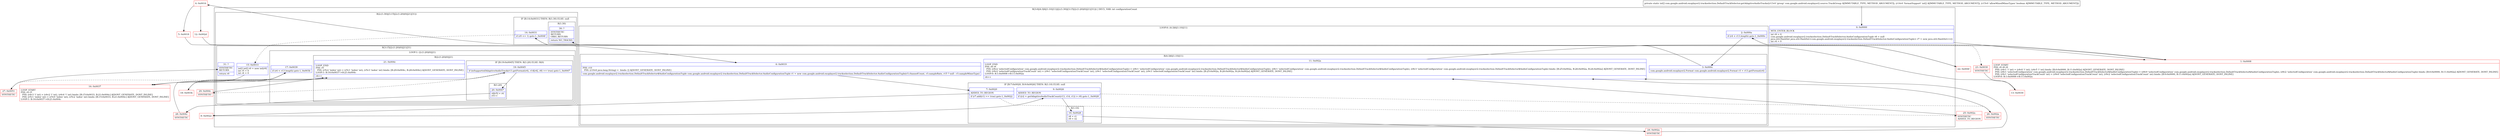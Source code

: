 digraph "CFG forcom.google.android.exoplayer2.trackselection.DefaultTrackSelector.getAdaptiveAudioTracks(Lcom\/google\/android\/exoplayer2\/source\/TrackGroup;[IZ)[I" {
subgraph cluster_Region_1240087825 {
label = "R(3:0|(4:3|6|(1:10)|11)|(2:(1:30)|(3:15|(2:(1:20)(0)|21)|31))) | DECL_VAR: int configurationCount\l";
node [shape=record,color=blue];
Node_0 [shape=record,label="{0\:\ 0x0000|MTH_ENTER_BLOCK\l|int r9 = 0\lcom.google.android.exoplayer2.trackselection.DefaultTrackSelector.AudioConfigurationTuple r8 = null\ljava.util.HashSet java.util.HashSet\<com.google.android.exoplayer2.trackselection.DefaultTrackSelector.AudioConfigurationTuple\> r7 = new java.util.HashSet\<\>()\lint r4 = 0\l}"];
subgraph cluster_LoopRegion_1177582974 {
label = "LOOP:0: (4:3|6|(1:10)|11)";
node [shape=record,color=blue];
Node_2 [shape=record,label="{2\:\ 0x000a|if (r4 \< r13.length) goto L_0x000c\l}"];
subgraph cluster_Region_1839087303 {
label = "R(4:3|6|(1:10)|11)";
node [shape=record,color=blue];
Node_3 [shape=record,label="{3\:\ 0x000c|com.google.android.exoplayer2.Format com.google.android.exoplayer2.Format r3 = r13.getFormat(r4)\l}"];
Node_6 [shape=record,label="{6\:\ 0x0019|PHI: r10 \l  PHI: (r10v6 java.lang.String) =  binds: [] A[DONT_GENERATE, DONT_INLINE]\l|com.google.android.exoplayer2.trackselection.DefaultTrackSelector$AudioConfigurationTuple com.google.android.exoplayer2.trackselection.DefaultTrackSelector.AudioConfigurationTuple r1 = new com.google.android.exoplayer2.trackselection.DefaultTrackSelector.AudioConfigurationTuple(r3.channelCount, r3.sampleRate, r15 ? null : r3.sampleMimeType)\l}"];
subgraph cluster_IfRegion_2113193386 {
label = "IF [B:7:0x0020, B:9:0x0026] THEN: R(1:10) ELSE: null";
node [shape=record,color=blue];
Node_7 [shape=record,label="{7\:\ 0x0020|ADDED_TO_REGION\l|if (r7.add(r1) == true) goto L_0x0022\l}"];
Node_9 [shape=record,label="{9\:\ 0x0026|ADDED_TO_REGION\l|if ((r2 = getAdaptiveAudioTrackCount(r13, r14, r1)) \> r9) goto L_0x0028\l}"];
subgraph cluster_Region_105994273 {
label = "R(1:10)";
node [shape=record,color=blue];
Node_10 [shape=record,label="{10\:\ 0x0028|r8 = r1\lr9 = r2\l}"];
}
}
Node_11 [shape=record,label="{11\:\ 0x002a|LOOP_END\lPHI: r8 r9 \l  PHI: (r8v2 'selectedConfiguration' com.google.android.exoplayer2.trackselection.DefaultTrackSelector$AudioConfigurationTuple) = (r8v1 'selectedConfiguration' com.google.android.exoplayer2.trackselection.DefaultTrackSelector$AudioConfigurationTuple), (r8v1 'selectedConfiguration' com.google.android.exoplayer2.trackselection.DefaultTrackSelector$AudioConfigurationTuple), (r8v3 'selectedConfiguration' com.google.android.exoplayer2.trackselection.DefaultTrackSelector$AudioConfigurationTuple) binds: [B:25:0x002a, B:26:0x002a, B:24:0x002a] A[DONT_GENERATE, DONT_INLINE]\l  PHI: (r9v2 'selectedConfigurationTrackCount' int) = (r9v1 'selectedConfigurationTrackCount' int), (r9v1 'selectedConfigurationTrackCount' int), (r9v3 'selectedConfigurationTrackCount' int) binds: [B:25:0x002a, B:26:0x002a, B:24:0x002a] A[DONT_GENERATE, DONT_INLINE]\lLOOP:0: B:1:0x0008\-\>B:11:0x002a\l|r4++\l}"];
}
}
subgraph cluster_Region_621594953 {
label = "R(2:(1:30)|(3:15|(2:(1:20)(0)|21)|31))";
node [shape=record,color=blue];
subgraph cluster_IfRegion_162813473 {
label = "IF [B:14:0x0031] THEN: R(1:30) ELSE: null";
node [shape=record,color=blue];
Node_14 [shape=record,label="{14\:\ 0x0031|if (r9 \<= 1) goto L_0x004f\l}"];
subgraph cluster_Region_770609993 {
label = "R(1:30)";
node [shape=record,color=blue];
Node_30 [shape=record,label="{30\:\ ?|SYNTHETIC\lRETURN\lORIG_RETURN\l|return NO_TRACKS\l}"];
}
}
subgraph cluster_Region_288284851 {
label = "R(3:15|(2:(1:20)(0)|21)|31)";
node [shape=record,color=blue];
Node_15 [shape=record,label="{15\:\ 0x0033|int[] int[] r0 = new int[r9]\lint r5 = 0\lint r4 = 0\l}"];
subgraph cluster_LoopRegion_125492792 {
label = "LOOP:1: (2:(1:20)(0)|21)";
node [shape=record,color=blue];
Node_17 [shape=record,label="{17\:\ 0x0039|if (r4 \< r13.length) goto L_0x003b\l}"];
subgraph cluster_Region_1122273316 {
label = "R(2:(1:20)(0)|21)";
node [shape=record,color=blue];
subgraph cluster_IfRegion_489829095 {
label = "IF [B:19:0x0045] THEN: R(1:20) ELSE: R(0)";
node [shape=record,color=blue];
Node_19 [shape=record,label="{19\:\ 0x0045|if (isSupportedAdaptiveAudioTrack(r13.getFormat(r4), r14[r4], r8) == true) goto L_0x0047\l}"];
subgraph cluster_Region_190013631 {
label = "R(1:20)";
node [shape=record,color=blue];
Node_20 [shape=record,label="{20\:\ 0x0047|r0[r5] = r4\lr5++\l}"];
}
subgraph cluster_Region_207922392 {
label = "R(0)";
node [shape=record,color=blue];
}
}
Node_21 [shape=record,label="{21\:\ 0x004c|LOOP_END\lPHI: r5 \l  PHI: (r5v2 'index' int) = (r5v1 'index' int), (r5v3 'index' int) binds: [B:29:0x004c, B:28:0x004c] A[DONT_GENERATE, DONT_INLINE]\lLOOP:1: B:16:0x0037\-\>B:21:0x004c\l|r4++\l}"];
}
}
Node_31 [shape=record,label="{31\:\ ?|SYNTHETIC\lRETURN\l|return r0\l}"];
}
}
}
Node_1 [shape=record,color=red,label="{1\:\ 0x0008|LOOP_START\lPHI: r4 r8 r9 \l  PHI: (r4v1 'i' int) = (r4v0 'i' int), (r4v5 'i' int) binds: [B:0:0x0000, B:11:0x002a] A[DONT_GENERATE, DONT_INLINE]\l  PHI: (r8v1 'selectedConfiguration' com.google.android.exoplayer2.trackselection.DefaultTrackSelector$AudioConfigurationTuple) = (r8v0 'selectedConfiguration' com.google.android.exoplayer2.trackselection.DefaultTrackSelector$AudioConfigurationTuple), (r8v2 'selectedConfiguration' com.google.android.exoplayer2.trackselection.DefaultTrackSelector$AudioConfigurationTuple) binds: [B:0:0x0000, B:11:0x002a] A[DONT_GENERATE, DONT_INLINE]\l  PHI: (r9v1 'selectedConfigurationTrackCount' int) = (r9v0 'selectedConfigurationTrackCount' int), (r9v2 'selectedConfigurationTrackCount' int) binds: [B:0:0x0000, B:11:0x002a] A[DONT_GENERATE, DONT_INLINE]\lLOOP:0: B:1:0x0008\-\>B:11:0x002a\l}"];
Node_4 [shape=record,color=red,label="{4\:\ 0x0016}"];
Node_5 [shape=record,color=red,label="{5\:\ 0x0018}"];
Node_8 [shape=record,color=red,label="{8\:\ 0x0022}"];
Node_12 [shape=record,color=red,label="{12\:\ 0x002d}"];
Node_13 [shape=record,color=red,label="{13\:\ 0x0030}"];
Node_16 [shape=record,color=red,label="{16\:\ 0x0037|LOOP_START\lPHI: r4 r5 \l  PHI: (r4v3 'i' int) = (r4v2 'i' int), (r4v4 'i' int) binds: [B:15:0x0033, B:21:0x004c] A[DONT_GENERATE, DONT_INLINE]\l  PHI: (r5v1 'index' int) = (r5v0 'index' int), (r5v2 'index' int) binds: [B:15:0x0033, B:21:0x004c] A[DONT_GENERATE, DONT_INLINE]\lLOOP:1: B:16:0x0037\-\>B:21:0x004c\l}"];
Node_18 [shape=record,color=red,label="{18\:\ 0x003b}"];
Node_22 [shape=record,color=red,label="{22\:\ 0x004f}"];
Node_23 [shape=record,color=red,label="{23\:\ 0x0030|SYNTHETIC\l}"];
Node_24 [shape=record,color=red,label="{24\:\ 0x002a|SYNTHETIC\l}"];
Node_25 [shape=record,color=red,label="{25\:\ 0x002a|SYNTHETIC\lADDED_TO_REGION\l}"];
Node_26 [shape=record,color=red,label="{26\:\ 0x002a|SYNTHETIC\l}"];
Node_27 [shape=record,color=red,label="{27\:\ 0x0051|SYNTHETIC\l}"];
Node_28 [shape=record,color=red,label="{28\:\ 0x004c|SYNTHETIC\l}"];
Node_29 [shape=record,color=red,label="{29\:\ 0x004c|SYNTHETIC\l}"];
MethodNode[shape=record,label="{private static int[] com.google.android.exoplayer2.trackselection.DefaultTrackSelector.getAdaptiveAudioTracks((r13v0 'group' com.google.android.exoplayer2.source.TrackGroup A[IMMUTABLE_TYPE, METHOD_ARGUMENT]), (r14v0 'formatSupport' int[] A[IMMUTABLE_TYPE, METHOD_ARGUMENT]), (r15v0 'allowMixedMimeTypes' boolean A[IMMUTABLE_TYPE, METHOD_ARGUMENT])) }"];
MethodNode -> Node_0;
Node_0 -> Node_1;
Node_2 -> Node_3;
Node_2 -> Node_23[style=dashed];
Node_3 -> Node_4;
Node_6 -> Node_7;
Node_7 -> Node_8;
Node_7 -> Node_25[style=dashed];
Node_9 -> Node_10;
Node_9 -> Node_26[style=dashed];
Node_10 -> Node_24;
Node_11 -> Node_1;
Node_14 -> Node_15[style=dashed];
Node_14 -> Node_22;
Node_15 -> Node_16;
Node_17 -> Node_18;
Node_17 -> Node_27[style=dashed];
Node_19 -> Node_20;
Node_19 -> Node_29[style=dashed];
Node_20 -> Node_28;
Node_21 -> Node_16;
Node_1 -> Node_2;
Node_4 -> Node_5;
Node_4 -> Node_12;
Node_5 -> Node_6;
Node_8 -> Node_9;
Node_12 -> Node_6;
Node_13 -> Node_14;
Node_16 -> Node_17;
Node_18 -> Node_19;
Node_22 -> Node_30;
Node_23 -> Node_13;
Node_24 -> Node_11;
Node_25 -> Node_11;
Node_26 -> Node_11;
Node_27 -> Node_31;
Node_28 -> Node_21;
Node_29 -> Node_21;
}

